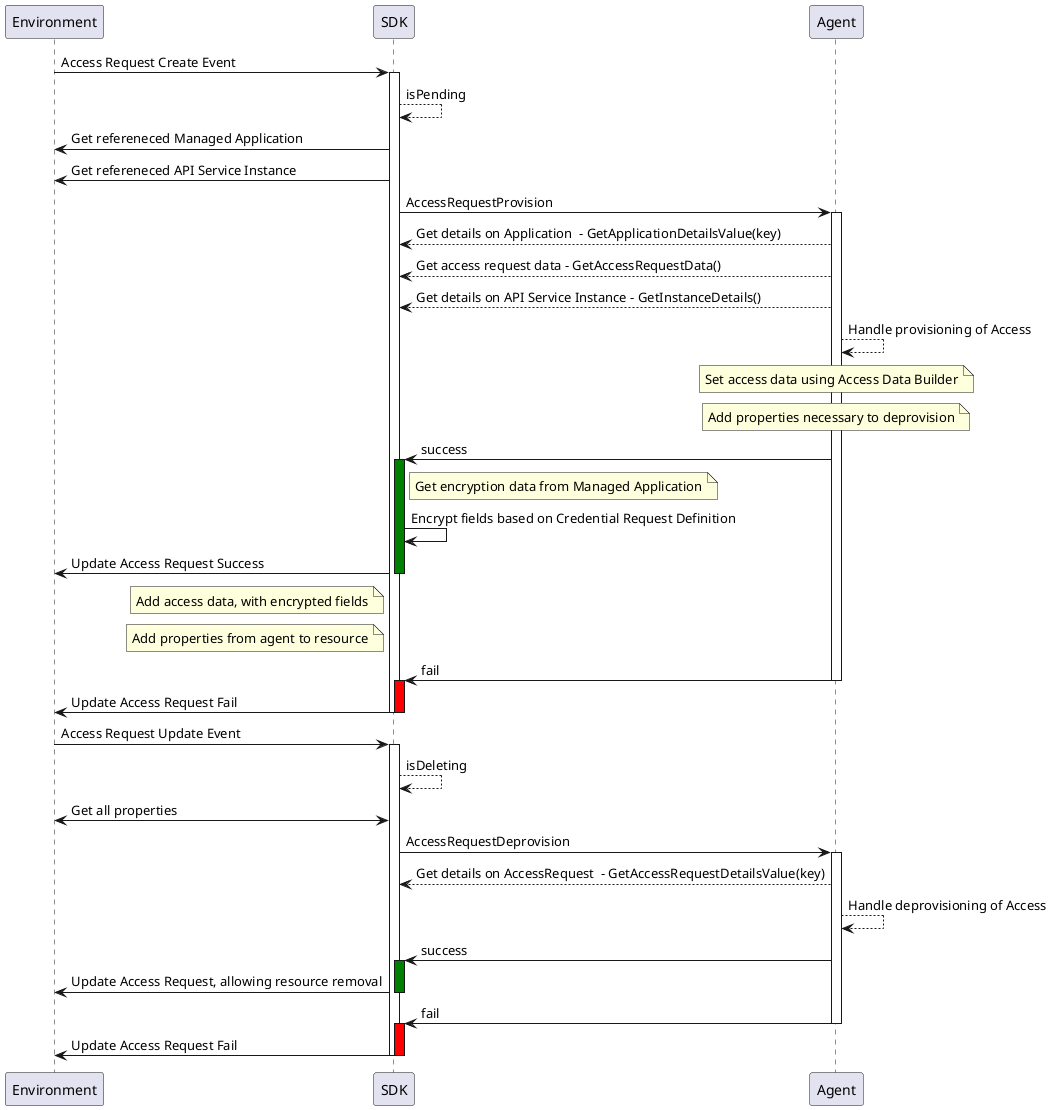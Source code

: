 @startuml
participant Environment as env
participant SDK as sdk 
participant Agent as agent

'Provision Access Request

env -> sdk: Access Request Create Event
activate sdk
sdk --> sdk: isPending
sdk -> env: Get refereneced Managed Application
sdk -> env: Get refereneced API Service Instance

sdk -> agent: AccessRequestProvision
activate agent

agent --> sdk: Get details on Application  - GetApplicationDetailsValue(key)
agent --> sdk: Get access request data - GetAccessRequestData()
agent --> sdk: Get details on API Service Instance - GetInstanceDetails()
agent --> agent: Handle provisioning of Access
note over agent: Set access data using Access Data Builder
note over agent: Add properties necessary to deprovision

agent -> sdk: success
activate sdk #green
note right sdk: Get encryption data from Managed Application
sdk -> sdk: Encrypt fields based on Credential Request Definition

sdk -> env: Update Access Request Success
deactivate sdk
note left sdk: Add access data, with encrypted fields
note left sdk: Add properties from agent to resource

agent -> sdk: fail
deactivate agent
activate sdk #red

sdk -> env: Update Access Request Fail
deactivate sdk

deactivate sdk

'Deprovision Access Request

env -> sdk: Access Request Update Event
activate sdk
sdk --> sdk: isDeleting
sdk <-> env: Get all properties

sdk -> agent: AccessRequestDeprovision
activate agent

agent --> sdk: Get details on AccessRequest  - GetAccessRequestDetailsValue(key)
agent --> agent: Handle deprovisioning of Access

agent -> sdk: success
activate sdk #green

sdk -> env: Update Access Request, allowing resource removal
deactivate sdk

agent -> sdk: fail
deactivate agent
activate sdk #red

sdk -> env: Update Access Request Fail
deactivate sdk

deactivate sdk
@enduml
